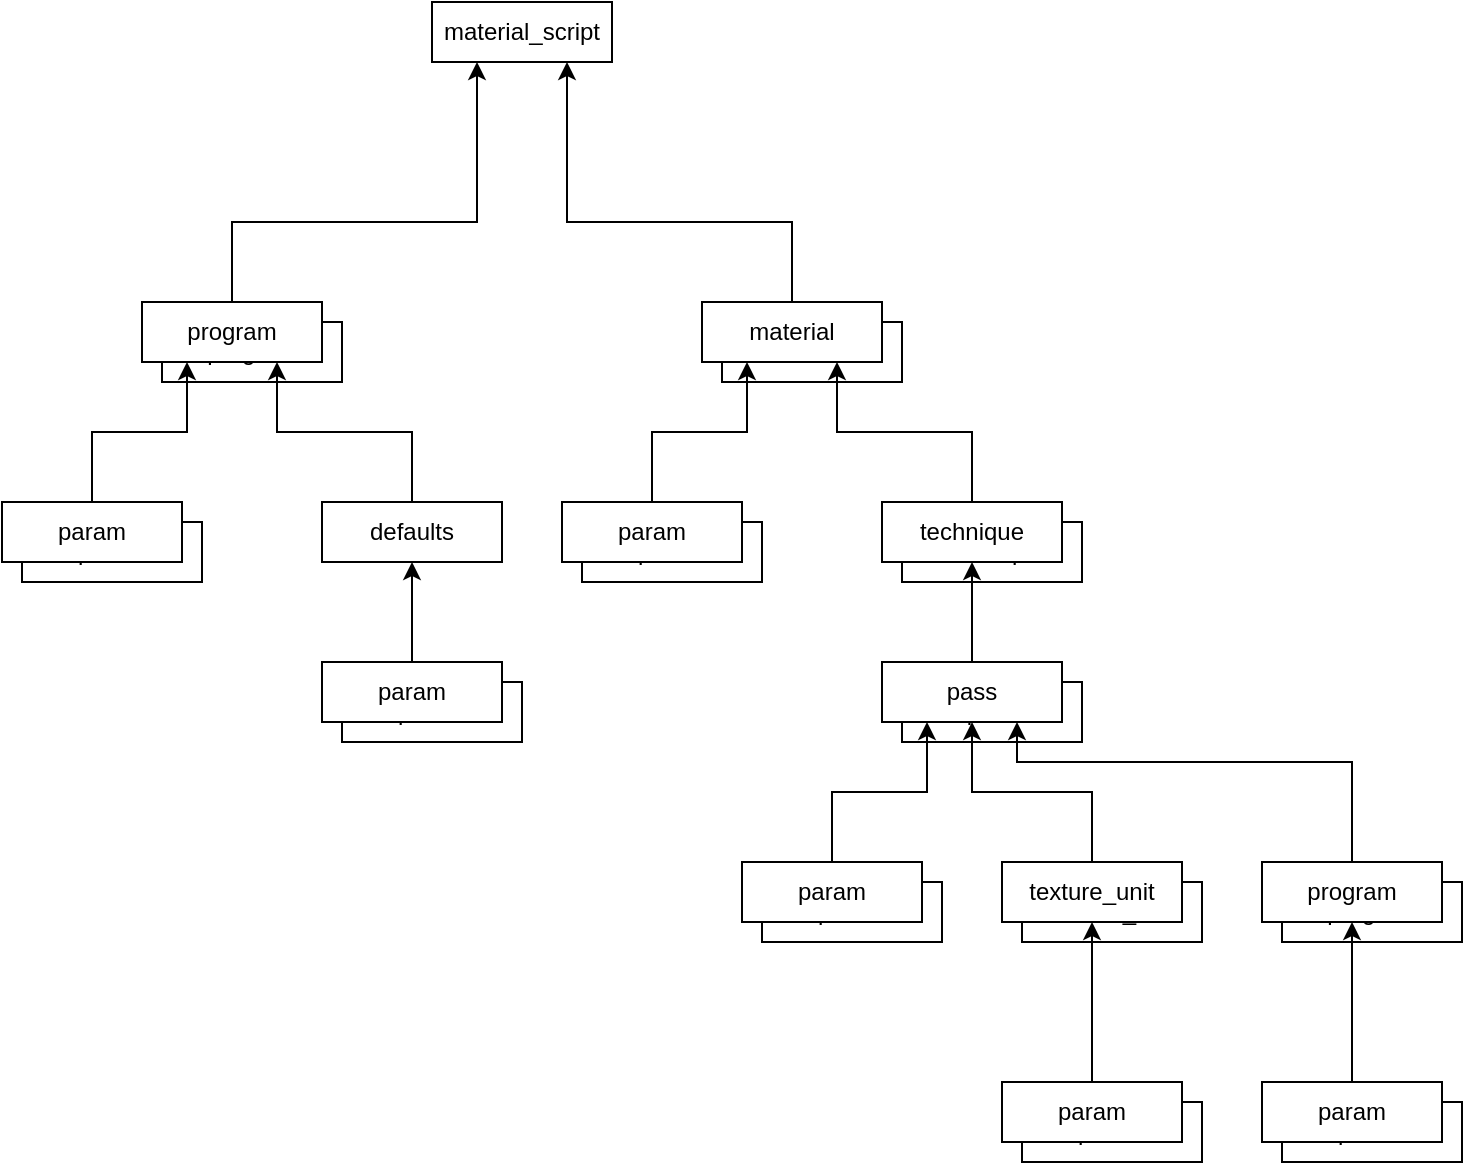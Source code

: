 <mxfile version="20.5.3" type="embed"><diagram id="23iRSUPoRavnBvh4doch" name="Page-1"><mxGraphModel dx="934" dy="544" grid="1" gridSize="10" guides="1" tooltips="1" connect="1" arrows="1" fold="1" page="1" pageScale="1" pageWidth="827" pageHeight="1169" math="0" shadow="0"><root><mxCell id="0"/><mxCell id="1" parent="0"/><mxCell id="115" value="material" style="rounded=0;whiteSpace=wrap;html=1;" vertex="1" parent="1"><mxGeometry x="395" y="200" width="90" height="30" as="geometry"/></mxCell><mxCell id="114" value="program" style="rounded=0;whiteSpace=wrap;html=1;" vertex="1" parent="1"><mxGeometry x="115" y="200" width="90" height="30" as="geometry"/></mxCell><mxCell id="39" value="program" style="rounded=0;whiteSpace=wrap;html=1;" parent="1" vertex="1"><mxGeometry x="675" y="480" width="90" height="30" as="geometry"/></mxCell><mxCell id="29" value="texture_unit" style="rounded=0;whiteSpace=wrap;html=1;" parent="1" vertex="1"><mxGeometry x="545" y="480" width="90" height="30" as="geometry"/></mxCell><mxCell id="26" value="param" style="rounded=0;whiteSpace=wrap;html=1;" parent="1" vertex="1"><mxGeometry x="205" y="380" width="90" height="30" as="geometry"/></mxCell><mxCell id="25" value="param" style="rounded=0;whiteSpace=wrap;html=1;" parent="1" vertex="1"><mxGeometry x="45" y="300" width="90" height="30" as="geometry"/></mxCell><mxCell id="24" value="param" style="rounded=0;whiteSpace=wrap;html=1;" parent="1" vertex="1"><mxGeometry x="415" y="480" width="90" height="30" as="geometry"/></mxCell><mxCell id="23" value="param" style="rounded=0;whiteSpace=wrap;html=1;" parent="1" vertex="1"><mxGeometry x="325" y="300" width="90" height="30" as="geometry"/></mxCell><mxCell id="19" value="technique" style="rounded=0;whiteSpace=wrap;html=1;" parent="1" vertex="1"><mxGeometry x="485" y="300" width="90" height="30" as="geometry"/></mxCell><mxCell id="20" value="pass" style="rounded=0;whiteSpace=wrap;html=1;" parent="1" vertex="1"><mxGeometry x="485" y="380" width="90" height="30" as="geometry"/></mxCell><mxCell id="112" style="edgeStyle=orthogonalEdgeStyle;rounded=0;orthogonalLoop=1;jettySize=auto;html=1;entryX=0.25;entryY=1;entryDx=0;entryDy=0;" edge="1" parent="1" source="2" target="111"><mxGeometry relative="1" as="geometry"><Array as="points"><mxPoint x="150" y="150"/><mxPoint x="272" y="150"/></Array></mxGeometry></mxCell><mxCell id="2" value="program" style="rounded=0;whiteSpace=wrap;html=1;" parent="1" vertex="1"><mxGeometry x="105" y="190" width="90" height="30" as="geometry"/></mxCell><mxCell id="9" style="edgeStyle=orthogonalEdgeStyle;rounded=0;orthogonalLoop=1;jettySize=auto;html=1;entryX=0.25;entryY=1;entryDx=0;entryDy=0;" parent="1" source="3" target="2" edge="1"><mxGeometry relative="1" as="geometry"/></mxCell><mxCell id="3" value="param" style="rounded=0;whiteSpace=wrap;html=1;" parent="1" vertex="1"><mxGeometry x="35" y="290" width="90" height="30" as="geometry"/></mxCell><mxCell id="10" style="edgeStyle=orthogonalEdgeStyle;rounded=0;orthogonalLoop=1;jettySize=auto;html=1;entryX=0.75;entryY=1;entryDx=0;entryDy=0;" parent="1" source="4" target="2" edge="1"><mxGeometry relative="1" as="geometry"/></mxCell><mxCell id="4" value="defaults" style="rounded=0;whiteSpace=wrap;html=1;" parent="1" vertex="1"><mxGeometry x="195" y="290" width="90" height="30" as="geometry"/></mxCell><mxCell id="11" style="edgeStyle=orthogonalEdgeStyle;rounded=0;orthogonalLoop=1;jettySize=auto;html=1;entryX=0.5;entryY=1;entryDx=0;entryDy=0;" parent="1" source="5" target="4" edge="1"><mxGeometry relative="1" as="geometry"/></mxCell><mxCell id="5" value="param" style="rounded=0;whiteSpace=wrap;html=1;" parent="1" vertex="1"><mxGeometry x="195" y="370" width="90" height="30" as="geometry"/></mxCell><mxCell id="113" style="edgeStyle=orthogonalEdgeStyle;rounded=0;orthogonalLoop=1;jettySize=auto;html=1;entryX=0.75;entryY=1;entryDx=0;entryDy=0;" edge="1" parent="1" source="12" target="111"><mxGeometry relative="1" as="geometry"><Array as="points"><mxPoint x="430" y="150"/><mxPoint x="318" y="150"/></Array></mxGeometry></mxCell><mxCell id="12" value="material" style="rounded=0;whiteSpace=wrap;html=1;" parent="1" vertex="1"><mxGeometry x="385" y="190" width="90" height="30" as="geometry"/></mxCell><mxCell id="13" style="edgeStyle=orthogonalEdgeStyle;rounded=0;orthogonalLoop=1;jettySize=auto;html=1;entryX=0.25;entryY=1;entryDx=0;entryDy=0;" parent="1" source="14" target="12" edge="1"><mxGeometry relative="1" as="geometry"/></mxCell><mxCell id="14" value="param" style="rounded=0;whiteSpace=wrap;html=1;" parent="1" vertex="1"><mxGeometry x="315" y="290" width="90" height="30" as="geometry"/></mxCell><mxCell id="15" style="edgeStyle=orthogonalEdgeStyle;rounded=0;orthogonalLoop=1;jettySize=auto;html=1;entryX=0.75;entryY=1;entryDx=0;entryDy=0;" parent="1" source="16" target="12" edge="1"><mxGeometry relative="1" as="geometry"/></mxCell><mxCell id="17" style="edgeStyle=orthogonalEdgeStyle;rounded=0;orthogonalLoop=1;jettySize=auto;html=1;entryX=0.5;entryY=1;entryDx=0;entryDy=0;" parent="1" source="18" target="16" edge="1"><mxGeometry relative="1" as="geometry"/></mxCell><mxCell id="18" value="pass" style="rounded=0;whiteSpace=wrap;html=1;" parent="1" vertex="1"><mxGeometry x="475" y="370" width="90" height="30" as="geometry"/></mxCell><mxCell id="16" value="technique" style="rounded=0;whiteSpace=wrap;html=1;" parent="1" vertex="1"><mxGeometry x="475" y="290" width="90" height="30" as="geometry"/></mxCell><mxCell id="22" style="edgeStyle=orthogonalEdgeStyle;rounded=0;orthogonalLoop=1;jettySize=auto;html=1;entryX=0.25;entryY=1;entryDx=0;entryDy=0;" parent="1" source="21" target="18" edge="1"><mxGeometry relative="1" as="geometry"/></mxCell><mxCell id="21" value="param" style="rounded=0;whiteSpace=wrap;html=1;" parent="1" vertex="1"><mxGeometry x="405" y="470" width="90" height="30" as="geometry"/></mxCell><mxCell id="28" style="edgeStyle=orthogonalEdgeStyle;rounded=0;orthogonalLoop=1;jettySize=auto;html=1;entryX=0.5;entryY=1;entryDx=0;entryDy=0;" parent="1" source="27" target="18" edge="1"><mxGeometry relative="1" as="geometry"/></mxCell><mxCell id="27" value="texture_unit" style="rounded=0;whiteSpace=wrap;html=1;" parent="1" vertex="1"><mxGeometry x="535" y="470" width="90" height="30" as="geometry"/></mxCell><mxCell id="30" value="param" style="rounded=0;whiteSpace=wrap;html=1;" parent="1" vertex="1"><mxGeometry x="545" y="590" width="90" height="30" as="geometry"/></mxCell><mxCell id="33" style="edgeStyle=orthogonalEdgeStyle;rounded=0;orthogonalLoop=1;jettySize=auto;html=1;entryX=0.5;entryY=1;entryDx=0;entryDy=0;" parent="1" source="31" target="27" edge="1"><mxGeometry relative="1" as="geometry"/></mxCell><mxCell id="31" value="param" style="rounded=0;whiteSpace=wrap;html=1;" parent="1" vertex="1"><mxGeometry x="535" y="580" width="90" height="30" as="geometry"/></mxCell><mxCell id="38" style="edgeStyle=orthogonalEdgeStyle;rounded=0;orthogonalLoop=1;jettySize=auto;html=1;entryX=0.75;entryY=1;entryDx=0;entryDy=0;" parent="1" source="35" target="18" edge="1"><mxGeometry relative="1" as="geometry"><Array as="points"><mxPoint x="710" y="420"/><mxPoint x="543" y="420"/></Array></mxGeometry></mxCell><mxCell id="35" value="program" style="rounded=0;whiteSpace=wrap;html=1;" parent="1" vertex="1"><mxGeometry x="665" y="470" width="90" height="30" as="geometry"/></mxCell><mxCell id="40" value="param" style="rounded=0;whiteSpace=wrap;html=1;" parent="1" vertex="1"><mxGeometry x="675" y="590" width="90" height="30" as="geometry"/></mxCell><mxCell id="42" style="edgeStyle=orthogonalEdgeStyle;rounded=0;orthogonalLoop=1;jettySize=auto;html=1;entryX=0.5;entryY=1;entryDx=0;entryDy=0;" parent="1" source="41" target="35" edge="1"><mxGeometry relative="1" as="geometry"/></mxCell><mxCell id="41" value="param" style="rounded=0;whiteSpace=wrap;html=1;" parent="1" vertex="1"><mxGeometry x="665" y="580" width="90" height="30" as="geometry"/></mxCell><mxCell id="111" value="material_script" style="rounded=0;whiteSpace=wrap;html=1;" vertex="1" parent="1"><mxGeometry x="250" y="40" width="90" height="30" as="geometry"/></mxCell></root></mxGraphModel></diagram></mxfile>